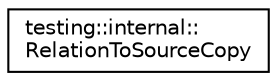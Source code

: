 digraph "Иерархия классов. Графический вид."
{
 // LATEX_PDF_SIZE
  edge [fontname="Helvetica",fontsize="10",labelfontname="Helvetica",labelfontsize="10"];
  node [fontname="Helvetica",fontsize="10",shape=record];
  rankdir="LR";
  Node0 [label="testing::internal::\lRelationToSourceCopy",height=0.2,width=0.4,color="black", fillcolor="white", style="filled",URL="$structtesting_1_1internal_1_1RelationToSourceCopy.html",tooltip=" "];
}

